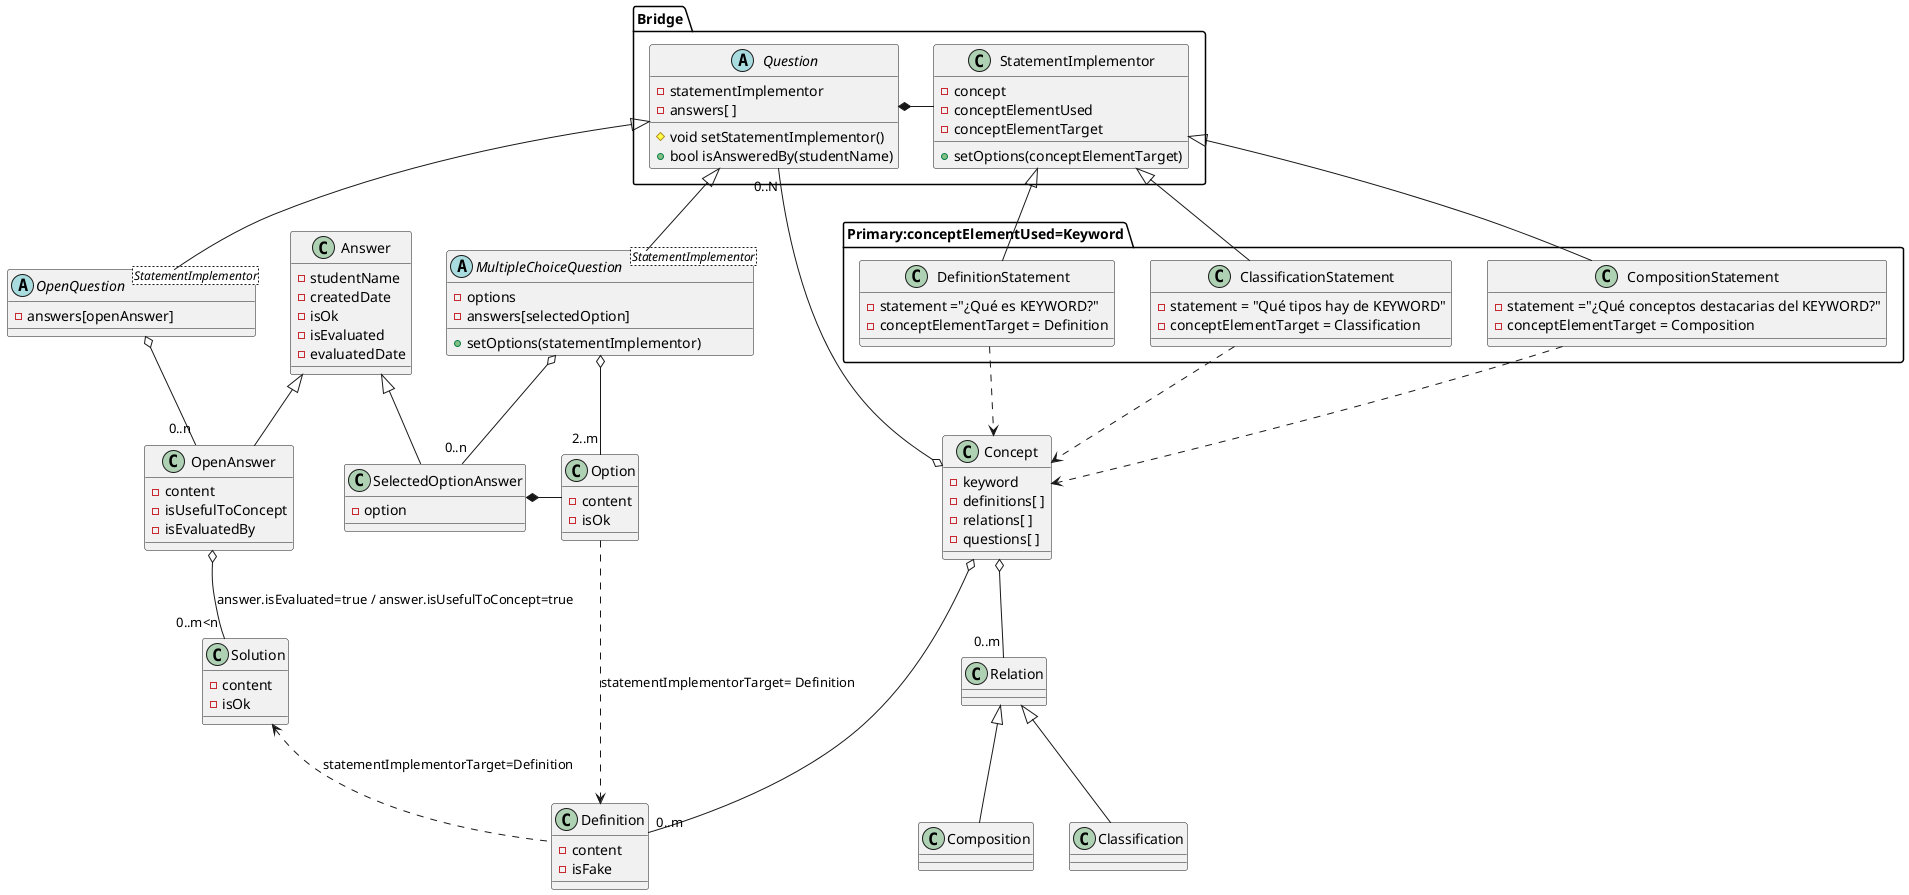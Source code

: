 @startuml ConceptDomainDetailBridge

class Concept {
    - keyword
    - definitions[ ]
    - relations[ ]
    - questions[ ]
}

class Definition {
    - content
    - isFake
}

class Relation

class Classification

class Composition

package Primary:conceptElementUsed=Keyword {
    class DefinitionStatement {
        - statement ="¿Qué es KEYWORD?"
        - conceptElementTarget = Definition
    }

    class ClassificationStatement {
        - statement = "Qué tipos hay de KEYWORD"
        - conceptElementTarget = Classification
    }

    class CompositionStatement {
        - statement ="¿Qué conceptos destacarias del KEYWORD?"
        - conceptElementTarget = Composition
    }
}

abstract class OpenQuestion<StatementImplementor>{
    -answers[openAnswer]
}

class OpenAnswer {
    - content
    - isUsefulToConcept
    - isEvaluatedBy
}

class Solution {
    - content
    - isOk
}
abstract class MultipleChoiceQuestion<StatementImplementor>{
    - options
    - answers[selectedOption]
    + setOptions(statementImplementor)
}

class Option {
    - content
    - isOk
}

class SelectedOptionAnswer {
    - option
}

class Answer {
    - studentName
    - createdDate
    - isOk
    - isEvaluated
    - evaluatedDate
}

package Bridge {
    abstract class Question {
        - statementImplementor
        - answers[ ]
        # void setStatementImplementor()
        + bool isAnsweredBy(studentName)
    }

    class StatementImplementor {
        - concept
        - conceptElementUsed
        - conceptElementTarget
        + setOptions(conceptElementTarget)
    }

}

Question *- StatementImplementor
Question <|-- OpenQuestion
Question <|-- MultipleChoiceQuestion

OpenQuestion o--"0..n" OpenAnswer
MultipleChoiceQuestion o--"2..m" Option
MultipleChoiceQuestion o--"0..n" SelectedOptionAnswer
SelectedOptionAnswer *- Option
Answer <|-- OpenAnswer
Answer <|-- SelectedOptionAnswer

DefinitionStatement ..> Concept
ClassificationStatement ..> Concept
CompositionStatement ..> Concept

Concept o-- "0..N" Question
Concept o--"0..m" Definition

Concept o-- "0..m" Relation
Relation <|-- Classification
Relation <|-- Composition


StatementImplementor <|-- DefinitionStatement
OpenAnswer o--"0..m<n" Solution :answer.isEvaluated=true / answer.isUsefulToConcept=true
Solution <.. Definition:statementImplementorTarget=Definition 
Option ..> Definition :statementImplementorTarget= Definition
StatementImplementor <|-- ClassificationStatement
'OpenClassificationQuestion <.. Classification :answers

StatementImplementor <|-- CompositionStatement
'OpenCompositionQuestion <.. Composition :answers


@enduml
